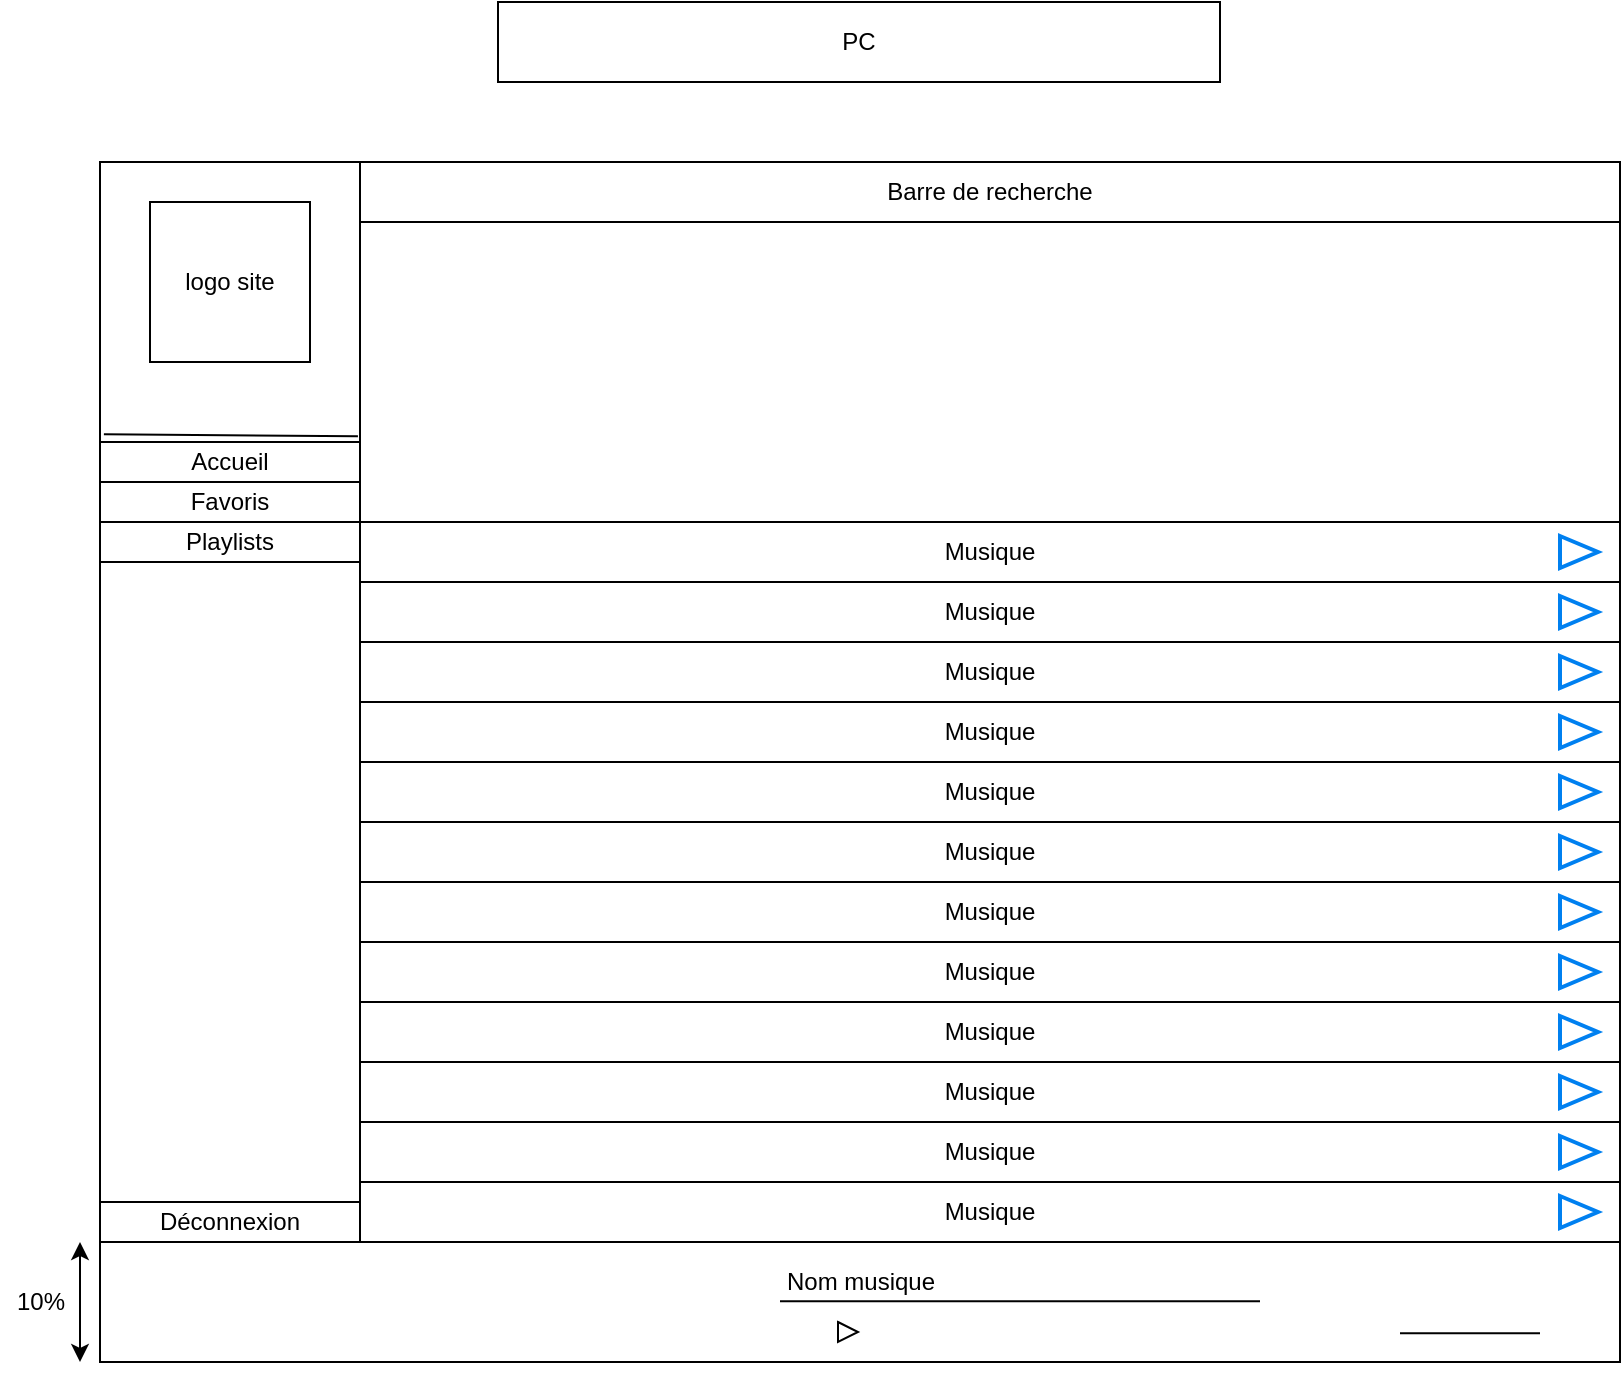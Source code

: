 <mxfile version="14.4.3" type="device"><diagram id="cLf5JwU___p4vzZ6f18i" name="Page-1"><mxGraphModel dx="2249" dy="798" grid="1" gridSize="10" guides="1" tooltips="1" connect="1" arrows="1" fold="1" page="1" pageScale="1" pageWidth="827" pageHeight="1169" math="0" shadow="0"><root><mxCell id="0"/><mxCell id="1" parent="0"/><mxCell id="qHBsRW-Iw8hYEl-CiC-r-1" value="PC" style="rounded=0;whiteSpace=wrap;html=1;" parent="1" vertex="1"><mxGeometry x="-181" y="30" width="361" height="40" as="geometry"/></mxCell><mxCell id="qHBsRW-Iw8hYEl-CiC-r-2" value="" style="rounded=0;whiteSpace=wrap;html=1;" parent="1" vertex="1"><mxGeometry x="-380" y="110" width="760" height="600" as="geometry"/></mxCell><mxCell id="qHBsRW-Iw8hYEl-CiC-r-3" value="" style="rounded=0;whiteSpace=wrap;html=1;" parent="1" vertex="1"><mxGeometry x="-380" y="650" width="760" height="60" as="geometry"/></mxCell><mxCell id="qHBsRW-Iw8hYEl-CiC-r-4" value="" style="rounded=0;whiteSpace=wrap;html=1;" parent="1" vertex="1"><mxGeometry x="-380" y="110" width="130" height="540" as="geometry"/></mxCell><mxCell id="qHBsRW-Iw8hYEl-CiC-r-5" value="" style="endArrow=classic;startArrow=classic;html=1;" parent="1" edge="1"><mxGeometry width="50" height="50" relative="1" as="geometry"><mxPoint x="-390" y="710" as="sourcePoint"/><mxPoint x="-390" y="650" as="targetPoint"/></mxGeometry></mxCell><mxCell id="qHBsRW-Iw8hYEl-CiC-r-6" value="10%" style="text;html=1;align=center;verticalAlign=middle;resizable=0;points=[];autosize=1;" parent="1" vertex="1"><mxGeometry x="-430" y="670" width="40" height="20" as="geometry"/></mxCell><mxCell id="qHBsRW-Iw8hYEl-CiC-r-8" value="" style="endArrow=none;html=1;" parent="1" edge="1"><mxGeometry width="50" height="50" relative="1" as="geometry"><mxPoint x="-40" y="679.66" as="sourcePoint"/><mxPoint x="200" y="679.66" as="targetPoint"/></mxGeometry></mxCell><mxCell id="qHBsRW-Iw8hYEl-CiC-r-9" value="Nom musique" style="text;html=1;align=center;verticalAlign=middle;resizable=0;points=[];autosize=1;" parent="1" vertex="1"><mxGeometry x="-45" y="660" width="90" height="20" as="geometry"/></mxCell><mxCell id="qHBsRW-Iw8hYEl-CiC-r-10" value="" style="triangle;whiteSpace=wrap;html=1;" parent="1" vertex="1"><mxGeometry x="-11" y="690" width="10" height="10" as="geometry"/></mxCell><mxCell id="qHBsRW-Iw8hYEl-CiC-r-11" value="" style="shape=image;html=1;verticalAlign=top;verticalLabelPosition=bottom;labelBackgroundColor=#ffffff;imageAspect=0;aspect=fixed;image=https://cdn3.iconfinder.com/data/icons/google-material-design-icons/48/ic_skip_next_48px-128.png" parent="1" vertex="1"><mxGeometry x="10" y="684" width="22" height="22" as="geometry"/></mxCell><mxCell id="qHBsRW-Iw8hYEl-CiC-r-12" value="" style="shape=image;html=1;verticalAlign=top;verticalLabelPosition=bottom;labelBackgroundColor=#ffffff;imageAspect=0;aspect=fixed;image=https://cdn3.iconfinder.com/data/icons/google-material-design-icons/48/ic_skip_next_48px-128.png;direction=west;" parent="1" vertex="1"><mxGeometry x="-45" y="684" width="22" height="22" as="geometry"/></mxCell><mxCell id="qHBsRW-Iw8hYEl-CiC-r-13" value="" style="shape=image;html=1;verticalAlign=top;verticalLabelPosition=bottom;labelBackgroundColor=#ffffff;imageAspect=0;aspect=fixed;image=https://cdn4.iconfinder.com/data/icons/basic-ui-2-line/32/speaker-high-sound-volume-voice-128.png" parent="1" vertex="1"><mxGeometry x="250" y="690" width="12" height="12" as="geometry"/></mxCell><mxCell id="qHBsRW-Iw8hYEl-CiC-r-14" value="" style="endArrow=none;html=1;" parent="1" edge="1"><mxGeometry width="50" height="50" relative="1" as="geometry"><mxPoint x="270" y="695.66" as="sourcePoint"/><mxPoint x="340" y="695.66" as="targetPoint"/></mxGeometry></mxCell><mxCell id="qHBsRW-Iw8hYEl-CiC-r-17" value="" style="shape=image;html=1;verticalAlign=top;verticalLabelPosition=bottom;labelBackgroundColor=#ffffff;imageAspect=0;aspect=fixed;image=https://cdn4.iconfinder.com/data/icons/essential-app-2/16/volume-sound-speaker-mute-128.png" parent="1" vertex="1"><mxGeometry x="360" y="689" width="12" height="12" as="geometry"/></mxCell><mxCell id="qHBsRW-Iw8hYEl-CiC-r-18" value="" style="rounded=0;whiteSpace=wrap;html=1;" parent="1" vertex="1"><mxGeometry x="-250" y="290" width="630" height="360" as="geometry"/></mxCell><mxCell id="qHBsRW-Iw8hYEl-CiC-r-19" value="Musique" style="rounded=0;whiteSpace=wrap;html=1;" parent="1" vertex="1"><mxGeometry x="-250" y="290" width="630" height="30" as="geometry"/></mxCell><mxCell id="qHBsRW-Iw8hYEl-CiC-r-20" value="" style="html=1;verticalLabelPosition=bottom;align=center;labelBackgroundColor=#ffffff;verticalAlign=top;strokeWidth=2;strokeColor=#0080F0;shadow=0;dashed=0;shape=mxgraph.ios7.icons.play;" parent="1" vertex="1"><mxGeometry x="350" y="297" width="19" height="16" as="geometry"/></mxCell><mxCell id="qHBsRW-Iw8hYEl-CiC-r-21" value="Musique" style="rounded=0;whiteSpace=wrap;html=1;" parent="1" vertex="1"><mxGeometry x="-250" y="530" width="630" height="30" as="geometry"/></mxCell><mxCell id="qHBsRW-Iw8hYEl-CiC-r-22" value="" style="html=1;verticalLabelPosition=bottom;align=center;labelBackgroundColor=#ffffff;verticalAlign=top;strokeWidth=2;strokeColor=#0080F0;shadow=0;dashed=0;shape=mxgraph.ios7.icons.play;" parent="1" vertex="1"><mxGeometry x="350" y="537" width="19" height="16" as="geometry"/></mxCell><mxCell id="qHBsRW-Iw8hYEl-CiC-r-23" value="Musique" style="rounded=0;whiteSpace=wrap;html=1;" parent="1" vertex="1"><mxGeometry x="-250" y="560" width="630" height="30" as="geometry"/></mxCell><mxCell id="qHBsRW-Iw8hYEl-CiC-r-24" value="" style="html=1;verticalLabelPosition=bottom;align=center;labelBackgroundColor=#ffffff;verticalAlign=top;strokeWidth=2;strokeColor=#0080F0;shadow=0;dashed=0;shape=mxgraph.ios7.icons.play;" parent="1" vertex="1"><mxGeometry x="350" y="567" width="19" height="16" as="geometry"/></mxCell><mxCell id="qHBsRW-Iw8hYEl-CiC-r-25" value="Musique" style="rounded=0;whiteSpace=wrap;html=1;" parent="1" vertex="1"><mxGeometry x="-250" y="590" width="630" height="30" as="geometry"/></mxCell><mxCell id="qHBsRW-Iw8hYEl-CiC-r-26" value="" style="html=1;verticalLabelPosition=bottom;align=center;labelBackgroundColor=#ffffff;verticalAlign=top;strokeWidth=2;strokeColor=#0080F0;shadow=0;dashed=0;shape=mxgraph.ios7.icons.play;" parent="1" vertex="1"><mxGeometry x="350" y="597" width="19" height="16" as="geometry"/></mxCell><mxCell id="qHBsRW-Iw8hYEl-CiC-r-27" value="Musique" style="rounded=0;whiteSpace=wrap;html=1;" parent="1" vertex="1"><mxGeometry x="-250" y="620" width="630" height="30" as="geometry"/></mxCell><mxCell id="qHBsRW-Iw8hYEl-CiC-r-28" value="" style="html=1;verticalLabelPosition=bottom;align=center;labelBackgroundColor=#ffffff;verticalAlign=top;strokeWidth=2;strokeColor=#0080F0;shadow=0;dashed=0;shape=mxgraph.ios7.icons.play;" parent="1" vertex="1"><mxGeometry x="350" y="627" width="19" height="16" as="geometry"/></mxCell><mxCell id="qHBsRW-Iw8hYEl-CiC-r-29" value="Musique" style="rounded=0;whiteSpace=wrap;html=1;" parent="1" vertex="1"><mxGeometry x="-250" y="410" width="630" height="30" as="geometry"/></mxCell><mxCell id="qHBsRW-Iw8hYEl-CiC-r-30" value="" style="html=1;verticalLabelPosition=bottom;align=center;labelBackgroundColor=#ffffff;verticalAlign=top;strokeWidth=2;strokeColor=#0080F0;shadow=0;dashed=0;shape=mxgraph.ios7.icons.play;" parent="1" vertex="1"><mxGeometry x="350" y="417" width="19" height="16" as="geometry"/></mxCell><mxCell id="qHBsRW-Iw8hYEl-CiC-r-31" value="Musique" style="rounded=0;whiteSpace=wrap;html=1;" parent="1" vertex="1"><mxGeometry x="-250" y="440" width="630" height="30" as="geometry"/></mxCell><mxCell id="qHBsRW-Iw8hYEl-CiC-r-32" value="" style="html=1;verticalLabelPosition=bottom;align=center;labelBackgroundColor=#ffffff;verticalAlign=top;strokeWidth=2;strokeColor=#0080F0;shadow=0;dashed=0;shape=mxgraph.ios7.icons.play;" parent="1" vertex="1"><mxGeometry x="350" y="447" width="19" height="16" as="geometry"/></mxCell><mxCell id="qHBsRW-Iw8hYEl-CiC-r-33" value="Musique" style="rounded=0;whiteSpace=wrap;html=1;" parent="1" vertex="1"><mxGeometry x="-250" y="470" width="630" height="30" as="geometry"/></mxCell><mxCell id="qHBsRW-Iw8hYEl-CiC-r-34" value="" style="html=1;verticalLabelPosition=bottom;align=center;labelBackgroundColor=#ffffff;verticalAlign=top;strokeWidth=2;strokeColor=#0080F0;shadow=0;dashed=0;shape=mxgraph.ios7.icons.play;" parent="1" vertex="1"><mxGeometry x="350" y="477" width="19" height="16" as="geometry"/></mxCell><mxCell id="qHBsRW-Iw8hYEl-CiC-r-35" value="Musique" style="rounded=0;whiteSpace=wrap;html=1;" parent="1" vertex="1"><mxGeometry x="-250" y="500" width="630" height="30" as="geometry"/></mxCell><mxCell id="qHBsRW-Iw8hYEl-CiC-r-36" value="" style="html=1;verticalLabelPosition=bottom;align=center;labelBackgroundColor=#ffffff;verticalAlign=top;strokeWidth=2;strokeColor=#0080F0;shadow=0;dashed=0;shape=mxgraph.ios7.icons.play;" parent="1" vertex="1"><mxGeometry x="350" y="507" width="19" height="16" as="geometry"/></mxCell><mxCell id="qHBsRW-Iw8hYEl-CiC-r-37" value="Musique" style="rounded=0;whiteSpace=wrap;html=1;" parent="1" vertex="1"><mxGeometry x="-250" y="290" width="630" height="30" as="geometry"/></mxCell><mxCell id="qHBsRW-Iw8hYEl-CiC-r-38" value="" style="html=1;verticalLabelPosition=bottom;align=center;labelBackgroundColor=#ffffff;verticalAlign=top;strokeWidth=2;strokeColor=#0080F0;shadow=0;dashed=0;shape=mxgraph.ios7.icons.play;" parent="1" vertex="1"><mxGeometry x="350" y="297" width="19" height="16" as="geometry"/></mxCell><mxCell id="qHBsRW-Iw8hYEl-CiC-r-39" value="Musique" style="rounded=0;whiteSpace=wrap;html=1;" parent="1" vertex="1"><mxGeometry x="-250" y="320" width="630" height="30" as="geometry"/></mxCell><mxCell id="qHBsRW-Iw8hYEl-CiC-r-40" value="" style="html=1;verticalLabelPosition=bottom;align=center;labelBackgroundColor=#ffffff;verticalAlign=top;strokeWidth=2;strokeColor=#0080F0;shadow=0;dashed=0;shape=mxgraph.ios7.icons.play;" parent="1" vertex="1"><mxGeometry x="350" y="327" width="19" height="16" as="geometry"/></mxCell><mxCell id="qHBsRW-Iw8hYEl-CiC-r-41" value="Musique" style="rounded=0;whiteSpace=wrap;html=1;" parent="1" vertex="1"><mxGeometry x="-250" y="350" width="630" height="30" as="geometry"/></mxCell><mxCell id="qHBsRW-Iw8hYEl-CiC-r-42" value="" style="html=1;verticalLabelPosition=bottom;align=center;labelBackgroundColor=#ffffff;verticalAlign=top;strokeWidth=2;strokeColor=#0080F0;shadow=0;dashed=0;shape=mxgraph.ios7.icons.play;" parent="1" vertex="1"><mxGeometry x="350" y="357" width="19" height="16" as="geometry"/></mxCell><mxCell id="qHBsRW-Iw8hYEl-CiC-r-43" value="Musique" style="rounded=0;whiteSpace=wrap;html=1;" parent="1" vertex="1"><mxGeometry x="-250" y="380" width="630" height="30" as="geometry"/></mxCell><mxCell id="qHBsRW-Iw8hYEl-CiC-r-44" value="" style="html=1;verticalLabelPosition=bottom;align=center;labelBackgroundColor=#ffffff;verticalAlign=top;strokeWidth=2;strokeColor=#0080F0;shadow=0;dashed=0;shape=mxgraph.ios7.icons.play;" parent="1" vertex="1"><mxGeometry x="350" y="387" width="19" height="16" as="geometry"/></mxCell><mxCell id="qHBsRW-Iw8hYEl-CiC-r-45" value="logo site" style="whiteSpace=wrap;html=1;aspect=fixed;" parent="1" vertex="1"><mxGeometry x="-355" y="130" width="80" height="80" as="geometry"/></mxCell><mxCell id="qHBsRW-Iw8hYEl-CiC-r-46" value="" style="endArrow=none;html=1;entryX=0.992;entryY=0.254;entryDx=0;entryDy=0;entryPerimeter=0;exitX=0.015;exitY=0.252;exitDx=0;exitDy=0;exitPerimeter=0;" parent="1" source="qHBsRW-Iw8hYEl-CiC-r-4" target="qHBsRW-Iw8hYEl-CiC-r-4" edge="1"><mxGeometry width="50" height="50" relative="1" as="geometry"><mxPoint x="-380" y="250" as="sourcePoint"/><mxPoint x="-330" y="200" as="targetPoint"/></mxGeometry></mxCell><mxCell id="qHBsRW-Iw8hYEl-CiC-r-48" value="Accueil" style="rounded=0;whiteSpace=wrap;html=1;" parent="1" vertex="1"><mxGeometry x="-380" y="250" width="130" height="20" as="geometry"/></mxCell><mxCell id="qHBsRW-Iw8hYEl-CiC-r-49" value="Favoris" style="rounded=0;whiteSpace=wrap;html=1;" parent="1" vertex="1"><mxGeometry x="-380" y="270" width="130" height="20" as="geometry"/></mxCell><mxCell id="qHBsRW-Iw8hYEl-CiC-r-50" value="Playlists" style="rounded=0;whiteSpace=wrap;html=1;" parent="1" vertex="1"><mxGeometry x="-380" y="290" width="130" height="20" as="geometry"/></mxCell><mxCell id="qHBsRW-Iw8hYEl-CiC-r-51" value="Déconnexion" style="rounded=0;whiteSpace=wrap;html=1;" parent="1" vertex="1"><mxGeometry x="-380" y="630" width="130" height="20" as="geometry"/></mxCell><mxCell id="gBiOppf9wBFrbpDLIZsW-1" value="Barre de recherche" style="rounded=0;whiteSpace=wrap;html=1;" vertex="1" parent="1"><mxGeometry x="-250" y="110" width="630" height="30" as="geometry"/></mxCell></root></mxGraphModel></diagram></mxfile>